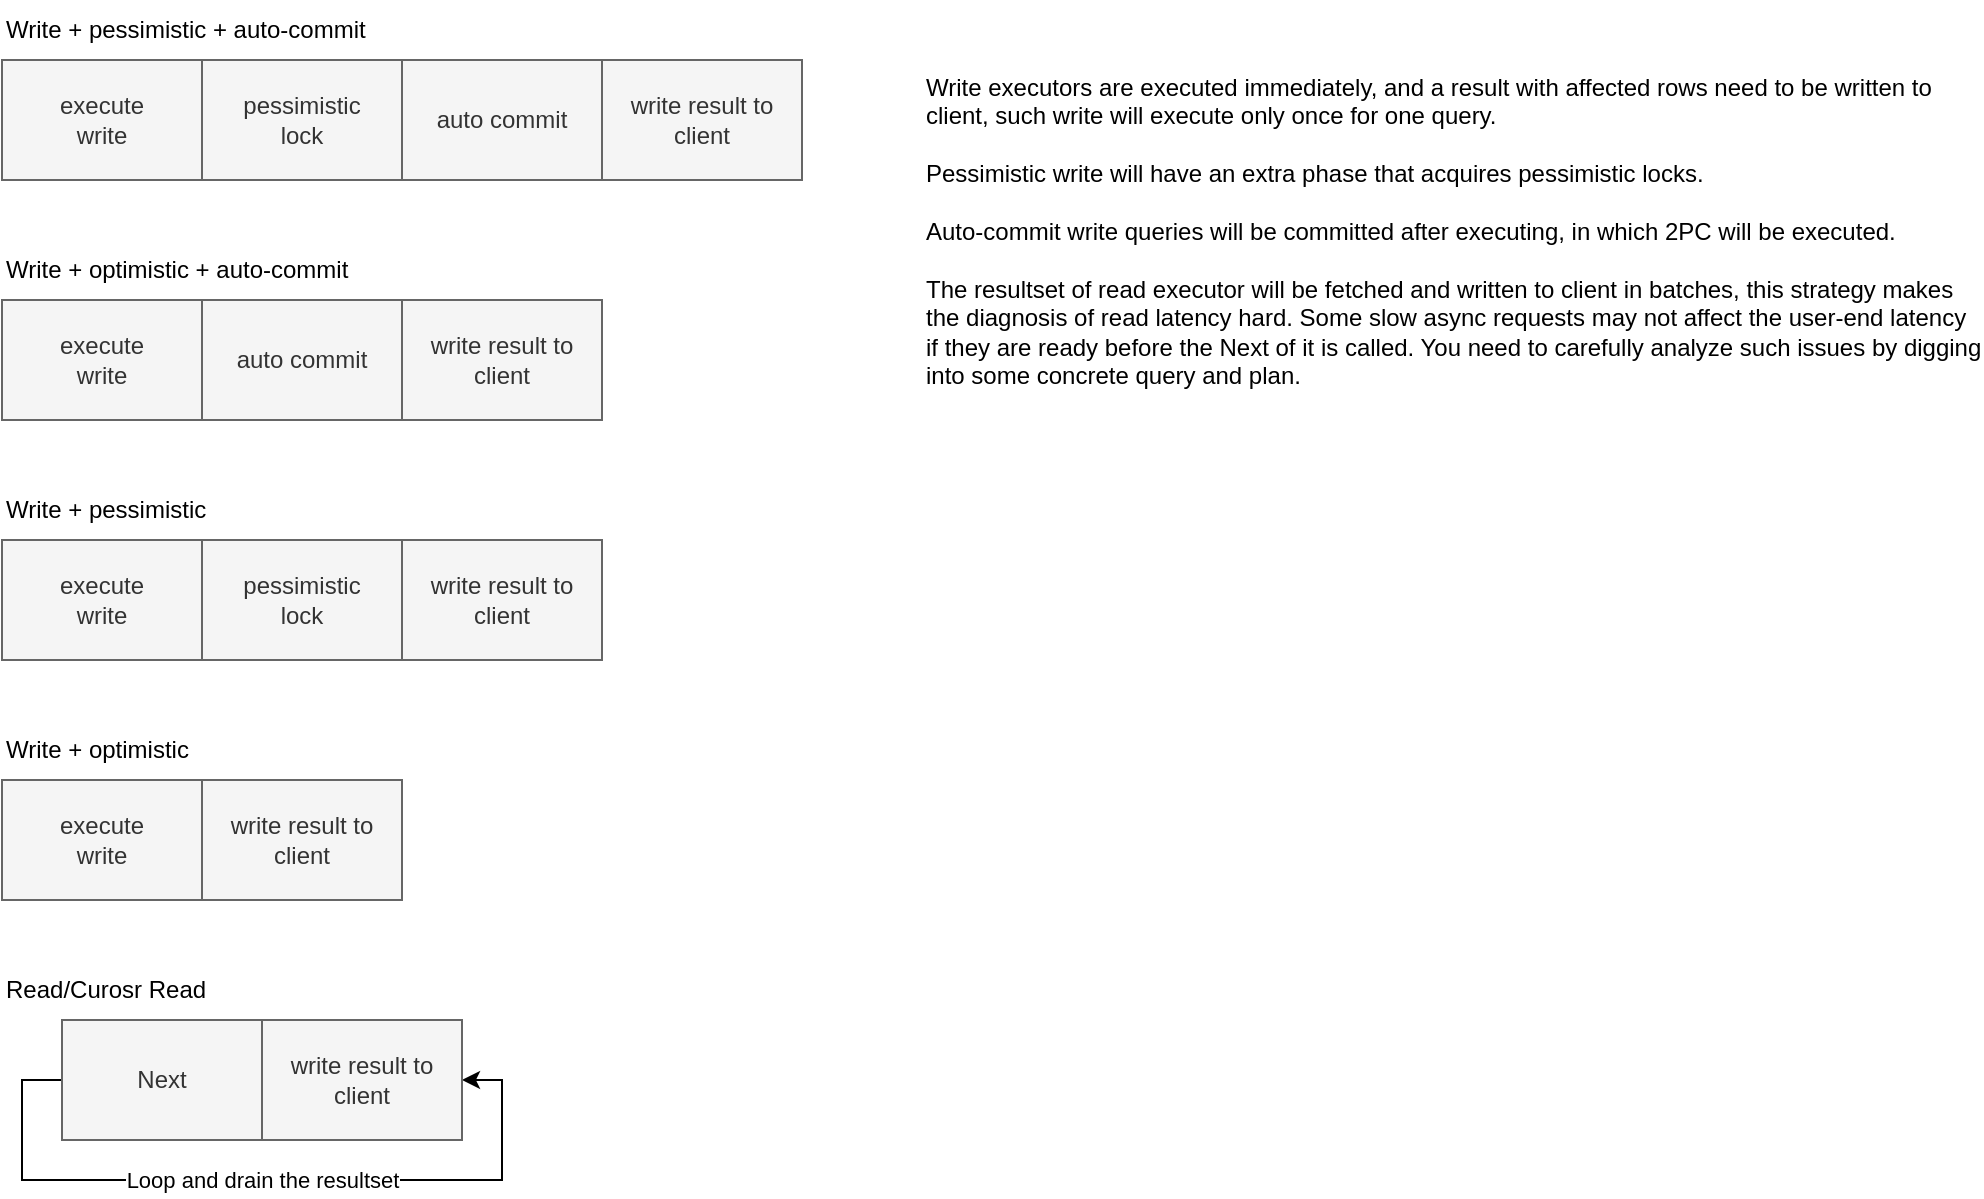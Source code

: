 <mxfile version="18.0.6" type="device"><diagram id="0MgbMgyMCfrxbydcgBYB" name="Page-1"><mxGraphModel dx="1102" dy="622" grid="1" gridSize="10" guides="1" tooltips="1" connect="1" arrows="1" fold="1" page="1" pageScale="1" pageWidth="850" pageHeight="1100" math="0" shadow="0"><root><mxCell id="0"/><mxCell id="1" parent="0"/><mxCell id="faO1iVNPJuK_9PshhQ2C-1" value="" style="rounded=0;whiteSpace=wrap;html=1;" parent="1" vertex="1"><mxGeometry x="80" y="140" width="400" height="60" as="geometry"/></mxCell><mxCell id="faO1iVNPJuK_9PshhQ2C-2" value="execute&lt;br&gt;write" style="rounded=0;whiteSpace=wrap;html=1;fillColor=#f5f5f5;strokeColor=#666666;fontColor=#333333;" parent="1" vertex="1"><mxGeometry x="80" y="140" width="100" height="60" as="geometry"/></mxCell><mxCell id="faO1iVNPJuK_9PshhQ2C-3" value="Write + pessimistic + auto-commit" style="text;html=1;strokeColor=none;fillColor=none;align=left;verticalAlign=middle;whiteSpace=wrap;rounded=0;" parent="1" vertex="1"><mxGeometry x="80" y="110" width="190" height="30" as="geometry"/></mxCell><mxCell id="faO1iVNPJuK_9PshhQ2C-5" value="pessimistic&lt;br&gt;lock" style="rounded=0;whiteSpace=wrap;html=1;fillColor=#f5f5f5;strokeColor=#666666;fontColor=#333333;" parent="1" vertex="1"><mxGeometry x="180" y="140" width="100" height="60" as="geometry"/></mxCell><mxCell id="faO1iVNPJuK_9PshhQ2C-6" value="auto commit" style="rounded=0;whiteSpace=wrap;html=1;fillColor=#f5f5f5;strokeColor=#666666;fontColor=#333333;" parent="1" vertex="1"><mxGeometry x="280" y="140" width="100" height="60" as="geometry"/></mxCell><mxCell id="faO1iVNPJuK_9PshhQ2C-8" value="" style="rounded=0;whiteSpace=wrap;html=1;" parent="1" vertex="1"><mxGeometry x="80" y="260" width="300" height="60" as="geometry"/></mxCell><mxCell id="faO1iVNPJuK_9PshhQ2C-9" value="execute&lt;br&gt;write" style="rounded=0;whiteSpace=wrap;html=1;fillColor=#f5f5f5;strokeColor=#666666;fontColor=#333333;" parent="1" vertex="1"><mxGeometry x="80" y="260" width="100" height="60" as="geometry"/></mxCell><mxCell id="faO1iVNPJuK_9PshhQ2C-10" value="Write + optimistic + auto-commit" style="text;html=1;strokeColor=none;fillColor=none;align=left;verticalAlign=middle;whiteSpace=wrap;rounded=0;" parent="1" vertex="1"><mxGeometry x="80" y="230" width="190" height="30" as="geometry"/></mxCell><mxCell id="faO1iVNPJuK_9PshhQ2C-12" value="auto commit" style="rounded=0;whiteSpace=wrap;html=1;fillColor=#f5f5f5;strokeColor=#666666;fontColor=#333333;" parent="1" vertex="1"><mxGeometry x="180" y="260" width="100" height="60" as="geometry"/></mxCell><mxCell id="faO1iVNPJuK_9PshhQ2C-13" value="" style="rounded=0;whiteSpace=wrap;html=1;" parent="1" vertex="1"><mxGeometry x="80" y="380" width="300" height="60" as="geometry"/></mxCell><mxCell id="faO1iVNPJuK_9PshhQ2C-14" value="execute&lt;br&gt;write" style="rounded=0;whiteSpace=wrap;html=1;fillColor=#f5f5f5;strokeColor=#666666;fontColor=#333333;" parent="1" vertex="1"><mxGeometry x="80" y="380" width="100" height="60" as="geometry"/></mxCell><mxCell id="faO1iVNPJuK_9PshhQ2C-15" value="Write + pessimistic" style="text;html=1;strokeColor=none;fillColor=none;align=left;verticalAlign=middle;whiteSpace=wrap;rounded=0;" parent="1" vertex="1"><mxGeometry x="80" y="350" width="190" height="30" as="geometry"/></mxCell><mxCell id="faO1iVNPJuK_9PshhQ2C-16" value="pessimistic&lt;br&gt;lock" style="rounded=0;whiteSpace=wrap;html=1;fillColor=#f5f5f5;strokeColor=#666666;fontColor=#333333;" parent="1" vertex="1"><mxGeometry x="180" y="380" width="100" height="60" as="geometry"/></mxCell><mxCell id="faO1iVNPJuK_9PshhQ2C-18" value="" style="rounded=0;whiteSpace=wrap;html=1;" parent="1" vertex="1"><mxGeometry x="80" y="500" width="200" height="60" as="geometry"/></mxCell><mxCell id="faO1iVNPJuK_9PshhQ2C-19" value="execute&lt;br&gt;write" style="rounded=0;whiteSpace=wrap;html=1;fillColor=#f5f5f5;strokeColor=#666666;fontColor=#333333;" parent="1" vertex="1"><mxGeometry x="80" y="500" width="100" height="60" as="geometry"/></mxCell><mxCell id="faO1iVNPJuK_9PshhQ2C-20" value="Write + optimistic" style="text;html=1;strokeColor=none;fillColor=none;align=left;verticalAlign=middle;whiteSpace=wrap;rounded=0;" parent="1" vertex="1"><mxGeometry x="80" y="470" width="190" height="30" as="geometry"/></mxCell><mxCell id="faO1iVNPJuK_9PshhQ2C-22" value="" style="rounded=0;whiteSpace=wrap;html=1;" parent="1" vertex="1"><mxGeometry x="110" y="620" width="200" height="60" as="geometry"/></mxCell><mxCell id="faO1iVNPJuK_9PshhQ2C-31" style="edgeStyle=orthogonalEdgeStyle;rounded=0;orthogonalLoop=1;jettySize=auto;html=1;entryX=1;entryY=0.5;entryDx=0;entryDy=0;" parent="1" source="faO1iVNPJuK_9PshhQ2C-23" target="faO1iVNPJuK_9PshhQ2C-30" edge="1"><mxGeometry relative="1" as="geometry"><Array as="points"><mxPoint x="90" y="650"/><mxPoint x="90" y="700"/><mxPoint x="330" y="700"/><mxPoint x="330" y="650"/></Array></mxGeometry></mxCell><mxCell id="faO1iVNPJuK_9PshhQ2C-32" value="Loop and drain the resultset" style="edgeLabel;html=1;align=center;verticalAlign=middle;resizable=0;points=[];" parent="faO1iVNPJuK_9PshhQ2C-31" vertex="1" connectable="0"><mxGeometry x="-0.063" y="-4" relative="1" as="geometry"><mxPoint x="12" y="-4" as="offset"/></mxGeometry></mxCell><UserObject label="Next" link="#tidb-execution-read" id="faO1iVNPJuK_9PshhQ2C-23"><mxCell style="rounded=0;whiteSpace=wrap;html=1;fillColor=#f5f5f5;strokeColor=#666666;fontColor=#333333;" parent="1" vertex="1"><mxGeometry x="110" y="620" width="100" height="60" as="geometry"/></mxCell></UserObject><mxCell id="faO1iVNPJuK_9PshhQ2C-24" value="Read/Curosr Read" style="text;html=1;strokeColor=none;fillColor=none;align=left;verticalAlign=middle;whiteSpace=wrap;rounded=0;" parent="1" vertex="1"><mxGeometry x="80" y="590" width="170" height="30" as="geometry"/></mxCell><mxCell id="faO1iVNPJuK_9PshhQ2C-26" value="write result to&lt;br&gt;client" style="rounded=0;whiteSpace=wrap;html=1;fillColor=#f5f5f5;strokeColor=#666666;fontColor=#333333;" parent="1" vertex="1"><mxGeometry x="180" y="500" width="100" height="60" as="geometry"/></mxCell><mxCell id="faO1iVNPJuK_9PshhQ2C-27" value="write result to&lt;br&gt;client" style="rounded=0;whiteSpace=wrap;html=1;fillColor=#f5f5f5;strokeColor=#666666;fontColor=#333333;" parent="1" vertex="1"><mxGeometry x="280" y="380" width="100" height="60" as="geometry"/></mxCell><mxCell id="faO1iVNPJuK_9PshhQ2C-28" value="write result to&lt;br&gt;client" style="rounded=0;whiteSpace=wrap;html=1;fillColor=#f5f5f5;strokeColor=#666666;fontColor=#333333;" parent="1" vertex="1"><mxGeometry x="280" y="260" width="100" height="60" as="geometry"/></mxCell><mxCell id="faO1iVNPJuK_9PshhQ2C-29" value="write result to&lt;br&gt;client" style="rounded=0;whiteSpace=wrap;html=1;fillColor=#f5f5f5;strokeColor=#666666;fontColor=#333333;" parent="1" vertex="1"><mxGeometry x="380" y="140" width="100" height="60" as="geometry"/></mxCell><mxCell id="faO1iVNPJuK_9PshhQ2C-30" value="write result to&lt;br&gt;client" style="rounded=0;whiteSpace=wrap;html=1;fillColor=#f5f5f5;strokeColor=#666666;fontColor=#333333;" parent="1" vertex="1"><mxGeometry x="210" y="620" width="100" height="60" as="geometry"/></mxCell><mxCell id="faO1iVNPJuK_9PshhQ2C-33" value="Write executors are executed immediately, and a result with affected rows need to be written to client, such write will execute only once for one query.&lt;br&gt;&lt;br&gt;Pessimistic write will have an extra phase that acquires pessimistic locks.&lt;br&gt;&lt;br&gt;Auto-commit write queries will be committed after executing, in which 2PC will be executed.&lt;br&gt;&lt;br&gt;The resultset of read executor will be fetched and written to client in batches, this strategy makes the diagnosis of read latency hard. Some slow async requests may not affect the user-end latency if they are ready before the Next of it is called. You need to carefully analyze such issues by digging into some&amp;nbsp;concrete query and plan." style="text;html=1;strokeColor=none;fillColor=none;align=left;verticalAlign=top;whiteSpace=wrap;rounded=0;" parent="1" vertex="1"><mxGeometry x="540" y="140" width="530" height="360" as="geometry"/></mxCell></root></mxGraphModel></diagram></mxfile>